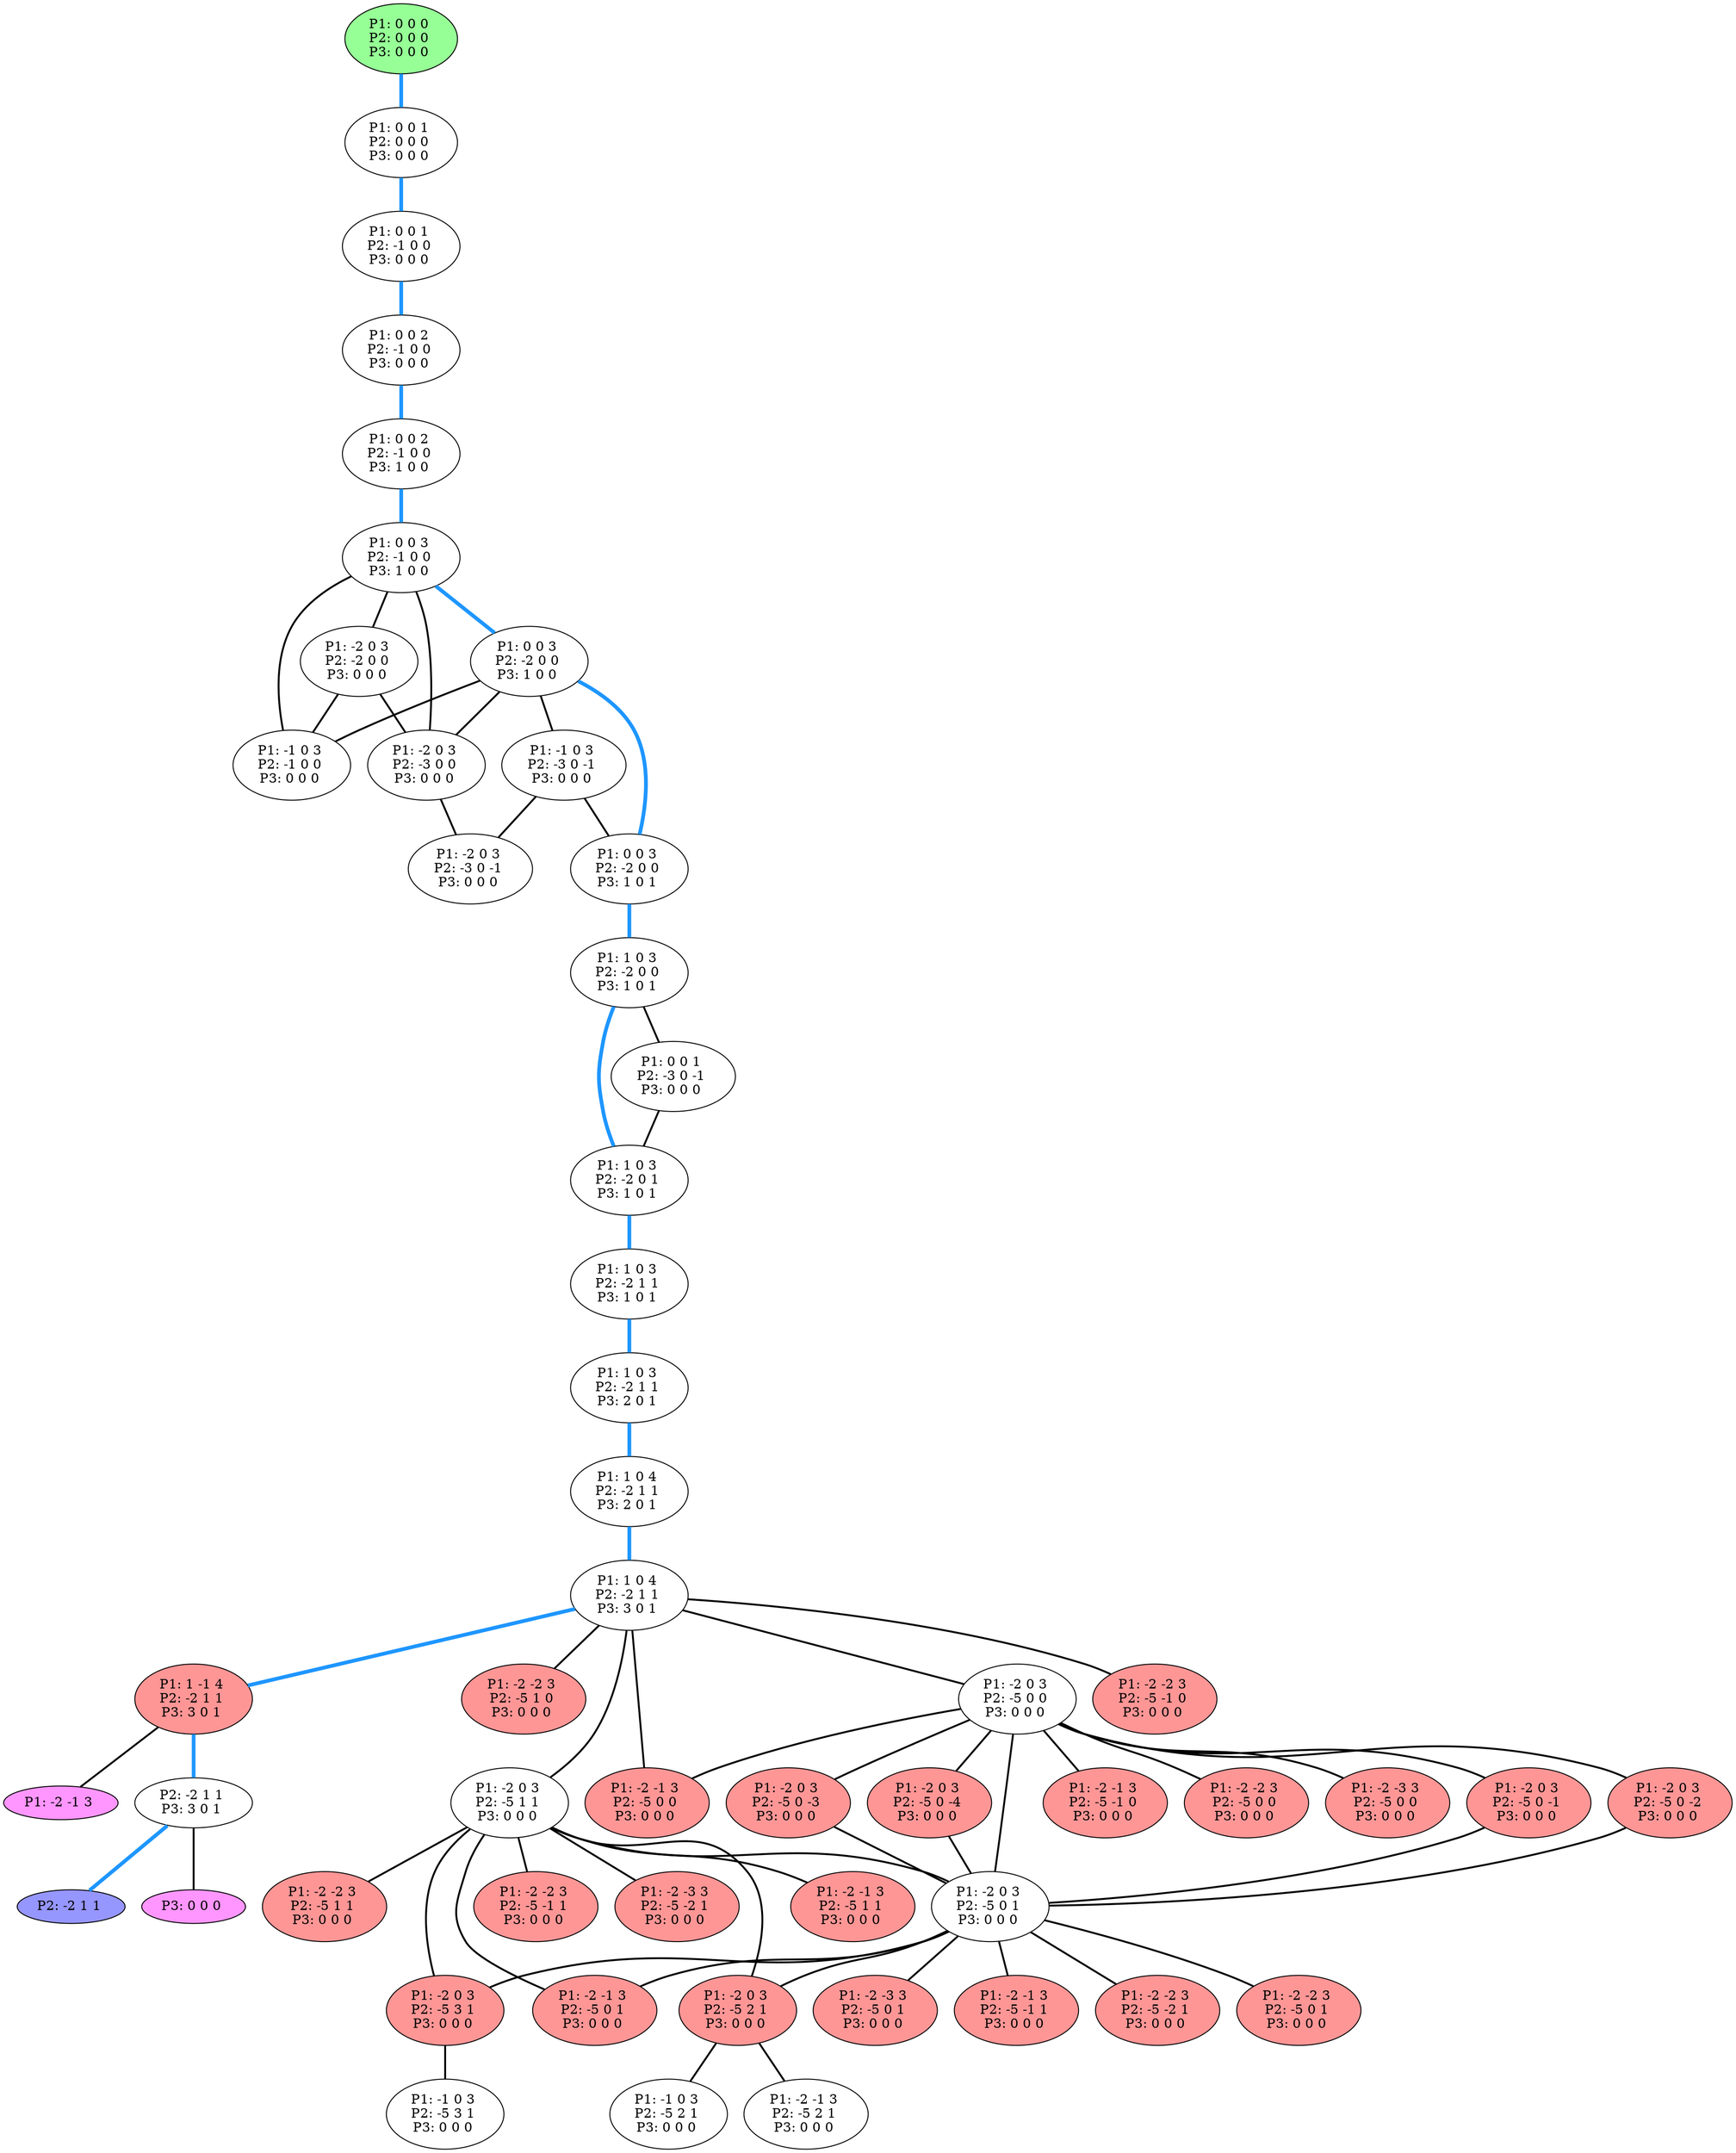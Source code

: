 graph G {
color = "black"
0 [label = "P1: 0 0 0 
P2: 0 0 0 
P3: 0 0 0 
",  style="filled", fillcolor = "#96FF96"];
1 [label = "P1: 0 0 1 
P2: 0 0 0 
P3: 0 0 0 
"];
2 [label = "P1: 0 0 1 
P2: -1 0 0 
P3: 0 0 0 
"];
3 [label = "P1: 0 0 2 
P2: -1 0 0 
P3: 0 0 0 
"];
4 [label = "P1: 0 0 2 
P2: -1 0 0 
P3: 1 0 0 
"];
5 [label = "P1: 0 0 3 
P2: -1 0 0 
P3: 1 0 0 
"];
6 [label = "P1: -2 0 3 
P2: -2 0 0 
P3: 0 0 0 
"];
7 [label = "P1: 0 0 3 
P2: -2 0 0 
P3: 1 0 0 
"];
8 [label = "P1: -1 0 3 
P2: -1 0 0 
P3: 0 0 0 
"];
9 [label = "P1: -2 0 3 
P2: -3 0 0 
P3: 0 0 0 
"];
10 [label = "P1: -1 0 3 
P2: -3 0 -1 
P3: 0 0 0 
"];
11 [label = "P1: 0 0 3 
P2: -2 0 0 
P3: 1 0 1 
"];
12 [label = "P1: -2 0 3 
P2: -3 0 -1 
P3: 0 0 0 
"];
13 [label = "P1: 1 0 3 
P2: -2 0 0 
P3: 1 0 1 
"];
14 [label = "P1: 0 0 1 
P2: -3 0 -1 
P3: 0 0 0 
"];
15 [label = "P1: 1 0 3 
P2: -2 0 1 
P3: 1 0 1 
"];
16 [label = "P1: 1 0 3 
P2: -2 1 1 
P3: 1 0 1 
"];
17 [label = "P1: 1 0 3 
P2: -2 1 1 
P3: 2 0 1 
"];
18 [label = "P1: 1 0 4 
P2: -2 1 1 
P3: 2 0 1 
"];
19 [label = "P1: 1 0 4 
P2: -2 1 1 
P3: 3 0 1 
"];
20 [label = "P1: 1 -1 4 
P2: -2 1 1 
P3: 3 0 1 
",  style="filled", fillcolor = "#FF9696"];
21 [label = "P1: -2 -2 3 
P2: -5 1 0 
P3: 0 0 0 
",  style="filled", fillcolor = "#FF9696"];
22 [label = "P1: -2 0 3 
P2: -5 0 0 
P3: 0 0 0 
"];
23 [label = "P1: -2 0 3 
P2: -5 1 1 
P3: 0 0 0 
"];
24 [label = "P1: -2 -1 3 
P2: -5 0 0 
P3: 0 0 0 
",  style="filled", fillcolor = "#FF9696"];
25 [label = "P1: -2 -2 3 
P2: -5 -1 0 
P3: 0 0 0 
",  style="filled", fillcolor = "#FF9696"];
26 [label = "P1: -2 -2 3 
P2: -5 0 0 
P3: 0 0 0 
",  style="filled", fillcolor = "#FF9696"];
27 [label = "P1: -2 -3 3 
P2: -5 0 0 
P3: 0 0 0 
",  style="filled", fillcolor = "#FF9696"];
28 [label = "P1: -2 0 3 
P2: -5 0 -1 
P3: 0 0 0 
",  style="filled", fillcolor = "#FF9696"];
29 [label = "P1: -2 0 3 
P2: -5 0 -2 
P3: 0 0 0 
",  style="filled", fillcolor = "#FF9696"];
30 [label = "P1: -2 0 3 
P2: -5 0 -3 
P3: 0 0 0 
",  style="filled", fillcolor = "#FF9696"];
31 [label = "P1: -2 0 3 
P2: -5 0 -4 
P3: 0 0 0 
",  style="filled", fillcolor = "#FF9696"];
32 [label = "P1: -2 0 3 
P2: -5 0 1 
P3: 0 0 0 
"];
33 [label = "P1: -2 -1 3 
P2: -5 -1 0 
P3: 0 0 0 
",  style="filled", fillcolor = "#FF9696"];
34 [label = "P1: -2 -1 3 
P2: -5 1 1 
P3: 0 0 0 
",  style="filled", fillcolor = "#FF9696"];
35 [label = "P1: -2 -2 3 
P2: -5 1 1 
P3: 0 0 0 
",  style="filled", fillcolor = "#FF9696"];
36 [label = "P1: -2 0 3 
P2: -5 2 1 
P3: 0 0 0 
",  style="filled", fillcolor = "#FF9696"];
37 [label = "P1: -2 0 3 
P2: -5 3 1 
P3: 0 0 0 
",  style="filled", fillcolor = "#FF9696"];
38 [label = "P1: -2 -1 3 
P2: -5 0 1 
P3: 0 0 0 
",  style="filled", fillcolor = "#FF9696"];
39 [label = "P1: -2 -2 3 
P2: -5 -1 1 
P3: 0 0 0 
",  style="filled", fillcolor = "#FF9696"];
40 [label = "P1: -2 -3 3 
P2: -5 -2 1 
P3: 0 0 0 
",  style="filled", fillcolor = "#FF9696"];
41 [label = "P1: -2 -2 3 
P2: -5 0 1 
P3: 0 0 0 
",  style="filled", fillcolor = "#FF9696"];
42 [label = "P1: -2 -3 3 
P2: -5 0 1 
P3: 0 0 0 
",  style="filled", fillcolor = "#FF9696"];
43 [label = "P1: -2 -1 3 
P2: -5 -1 1 
P3: 0 0 0 
",  style="filled", fillcolor = "#FF9696"];
44 [label = "P1: -2 -2 3 
P2: -5 -2 1 
P3: 0 0 0 
",  style="filled", fillcolor = "#FF9696"];
45 [label = "P1: -1 0 3 
P2: -5 2 1 
P3: 0 0 0 
"];
46 [label = "P1: -2 -1 3 
P2: -5 2 1 
P3: 0 0 0 
"];
47 [label = "P1: -1 0 3 
P2: -5 3 1 
P3: 0 0 0 
"];
48 [label = "P1: -2 -1 3 
",  style="filled", fillcolor = "#FF96FF"];
49 [label = "P2: -2 1 1 
P3: 3 0 1 
"];
50 [label = "P2: -2 1 1 
", style="filled", fillcolor = "#9696FF"];
51 [label = "P3: 0 0 0 
",  style="filled", fillcolor = "#FF96FF"];
edge [style=bold];
0 -- 1 [color="#1E96FF", penwidth=4.0];

1 -- 2 [color="#1E96FF", penwidth=4.0];

2 -- 3 [color="#1E96FF", penwidth=4.0];

3 -- 4 [color="#1E96FF", penwidth=4.0];

4 -- 5 [color="#1E96FF", penwidth=4.0];

5 -- 6 [color=black];
5 -- 7 [color="#1E96FF", penwidth=4.0];
5 -- 8 [color=black];
5 -- 9 [color=black];

6 -- 9 [color=black];
6 -- 8 [color=black];

7 -- 9 [color=black];
7 -- 8 [color=black];
7 -- 10 [color=black];
7 -- 11 [color="#1E96FF", penwidth=4.0];


9 -- 12 [color=black];

10 -- 12 [color=black];
10 -- 11 [color=black];

11 -- 13 [color="#1E96FF", penwidth=4.0];


13 -- 14 [color=black];
13 -- 15 [color="#1E96FF", penwidth=4.0];

14 -- 15 [color=black];

15 -- 16 [color="#1E96FF", penwidth=4.0];

16 -- 17 [color="#1E96FF", penwidth=4.0];

17 -- 18 [color="#1E96FF", penwidth=4.0];

18 -- 19 [color="#1E96FF", penwidth=4.0];

19 -- 20 [color="#1E96FF", penwidth=4.0];
19 -- 21 [color=black];
19 -- 22 [color=black];
19 -- 23 [color=black];
19 -- 24 [color=black];
19 -- 25 [color=black];

20 -- 49 [color="#1E96FF", penwidth=4.0];
20 -- 48 [color=black];


22 -- 24 [color=black];
22 -- 26 [color=black];
22 -- 27 [color=black];
22 -- 28 [color=black];
22 -- 29 [color=black];
22 -- 30 [color=black];
22 -- 31 [color=black];
22 -- 32 [color=black];
22 -- 33 [color=black];

23 -- 34 [color=black];
23 -- 35 [color=black];
23 -- 32 [color=black];
23 -- 36 [color=black];
23 -- 37 [color=black];
23 -- 38 [color=black];
23 -- 39 [color=black];
23 -- 40 [color=black];





28 -- 32 [color=black];

29 -- 32 [color=black];

30 -- 32 [color=black];

31 -- 32 [color=black];

32 -- 38 [color=black];
32 -- 41 [color=black];
32 -- 42 [color=black];
32 -- 36 [color=black];
32 -- 37 [color=black];
32 -- 43 [color=black];
32 -- 44 [color=black];




36 -- 45 [color=black];
36 -- 46 [color=black];

37 -- 47 [color=black];











49 -- 51 [color=black];
49 -- 50 [color="#1E96FF", penwidth=4.0];

}
